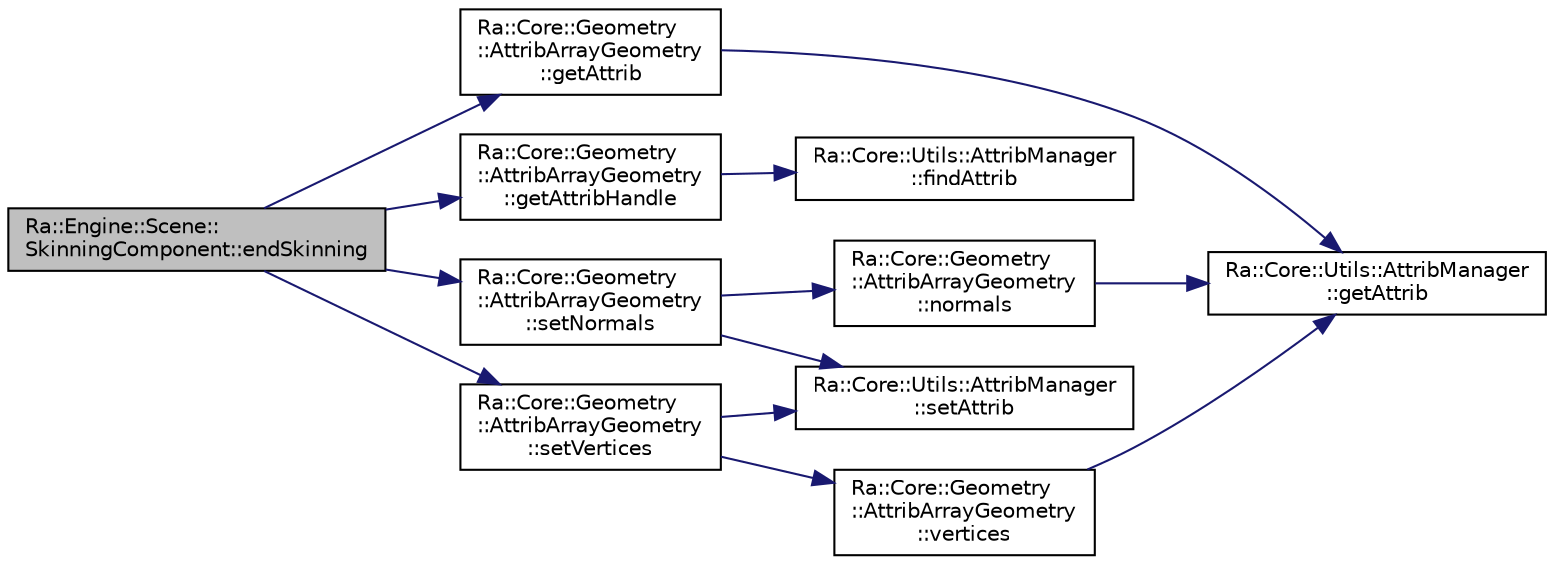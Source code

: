 digraph "Ra::Engine::Scene::SkinningComponent::endSkinning"
{
 // INTERACTIVE_SVG=YES
 // LATEX_PDF_SIZE
  edge [fontname="Helvetica",fontsize="10",labelfontname="Helvetica",labelfontsize="10"];
  node [fontname="Helvetica",fontsize="10",shape=record];
  rankdir="LR";
  Node1 [label="Ra::Engine::Scene::\lSkinningComponent::endSkinning",height=0.2,width=0.4,color="black", fillcolor="grey75", style="filled", fontcolor="black",tooltip="Update internal data and update the skinned mesh."];
  Node1 -> Node2 [color="midnightblue",fontsize="10",style="solid",fontname="Helvetica"];
  Node2 [label="Ra::Core::Geometry\l::AttribArrayGeometry\l::getAttrib",height=0.2,width=0.4,color="black", fillcolor="white", style="filled",URL="$classRa_1_1Core_1_1Geometry_1_1AttribArrayGeometry.html#aeb68d9cd8cf8c1e05886a23f0ad33c59",tooltip=" "];
  Node2 -> Node3 [color="midnightblue",fontsize="10",style="solid",fontname="Helvetica"];
  Node3 [label="Ra::Core::Utils::AttribManager\l::getAttrib",height=0.2,width=0.4,color="black", fillcolor="white", style="filled",URL="$classRa_1_1Core_1_1Utils_1_1AttribManager.html#ae0cb7281ec72606a5392602b4ea50d2c",tooltip=" "];
  Node1 -> Node4 [color="midnightblue",fontsize="10",style="solid",fontname="Helvetica"];
  Node4 [label="Ra::Core::Geometry\l::AttribArrayGeometry\l::getAttribHandle",height=0.2,width=0.4,color="black", fillcolor="white", style="filled",URL="$classRa_1_1Core_1_1Geometry_1_1AttribArrayGeometry.html#a25adccb0a28277580c023e2cd4adb0b0",tooltip=" "];
  Node4 -> Node5 [color="midnightblue",fontsize="10",style="solid",fontname="Helvetica"];
  Node5 [label="Ra::Core::Utils::AttribManager\l::findAttrib",height=0.2,width=0.4,color="black", fillcolor="white", style="filled",URL="$classRa_1_1Core_1_1Utils_1_1AttribManager.html#af89047a2747bc4e08144bbb3477e1d8e",tooltip="findAttrib Grab an attribute handler by name."];
  Node1 -> Node6 [color="midnightblue",fontsize="10",style="solid",fontname="Helvetica"];
  Node6 [label="Ra::Core::Geometry\l::AttribArrayGeometry\l::setNormals",height=0.2,width=0.4,color="black", fillcolor="white", style="filled",URL="$classRa_1_1Core_1_1Geometry_1_1AttribArrayGeometry.html#a646faabae9b936589fe03d8a9d2002e9",tooltip="Set normals."];
  Node6 -> Node7 [color="midnightblue",fontsize="10",style="solid",fontname="Helvetica"];
  Node7 [label="Ra::Core::Geometry\l::AttribArrayGeometry\l::normals",height=0.2,width=0.4,color="black", fillcolor="white", style="filled",URL="$classRa_1_1Core_1_1Geometry_1_1AttribArrayGeometry.html#abfd2320cb73c0cb14805c234af594b5e",tooltip="Access the vertices normals."];
  Node7 -> Node3 [color="midnightblue",fontsize="10",style="solid",fontname="Helvetica"];
  Node6 -> Node8 [color="midnightblue",fontsize="10",style="solid",fontname="Helvetica"];
  Node8 [label="Ra::Core::Utils::AttribManager\l::setAttrib",height=0.2,width=0.4,color="black", fillcolor="white", style="filled",URL="$classRa_1_1Core_1_1Utils_1_1AttribManager.html#a056b7697cfbedd6b20dde6ce7955094e",tooltip=" "];
  Node1 -> Node9 [color="midnightblue",fontsize="10",style="solid",fontname="Helvetica"];
  Node9 [label="Ra::Core::Geometry\l::AttribArrayGeometry\l::setVertices",height=0.2,width=0.4,color="black", fillcolor="white", style="filled",URL="$classRa_1_1Core_1_1Geometry_1_1AttribArrayGeometry.html#a887411177386edbcdc35d0c6bf78a83a",tooltip="Set vertices."];
  Node9 -> Node8 [color="midnightblue",fontsize="10",style="solid",fontname="Helvetica"];
  Node9 -> Node10 [color="midnightblue",fontsize="10",style="solid",fontname="Helvetica"];
  Node10 [label="Ra::Core::Geometry\l::AttribArrayGeometry\l::vertices",height=0.2,width=0.4,color="black", fillcolor="white", style="filled",URL="$classRa_1_1Core_1_1Geometry_1_1AttribArrayGeometry.html#acabe05880d71a8dc4406964c258fff5a",tooltip="Access the vertices positions."];
  Node10 -> Node3 [color="midnightblue",fontsize="10",style="solid",fontname="Helvetica"];
}

